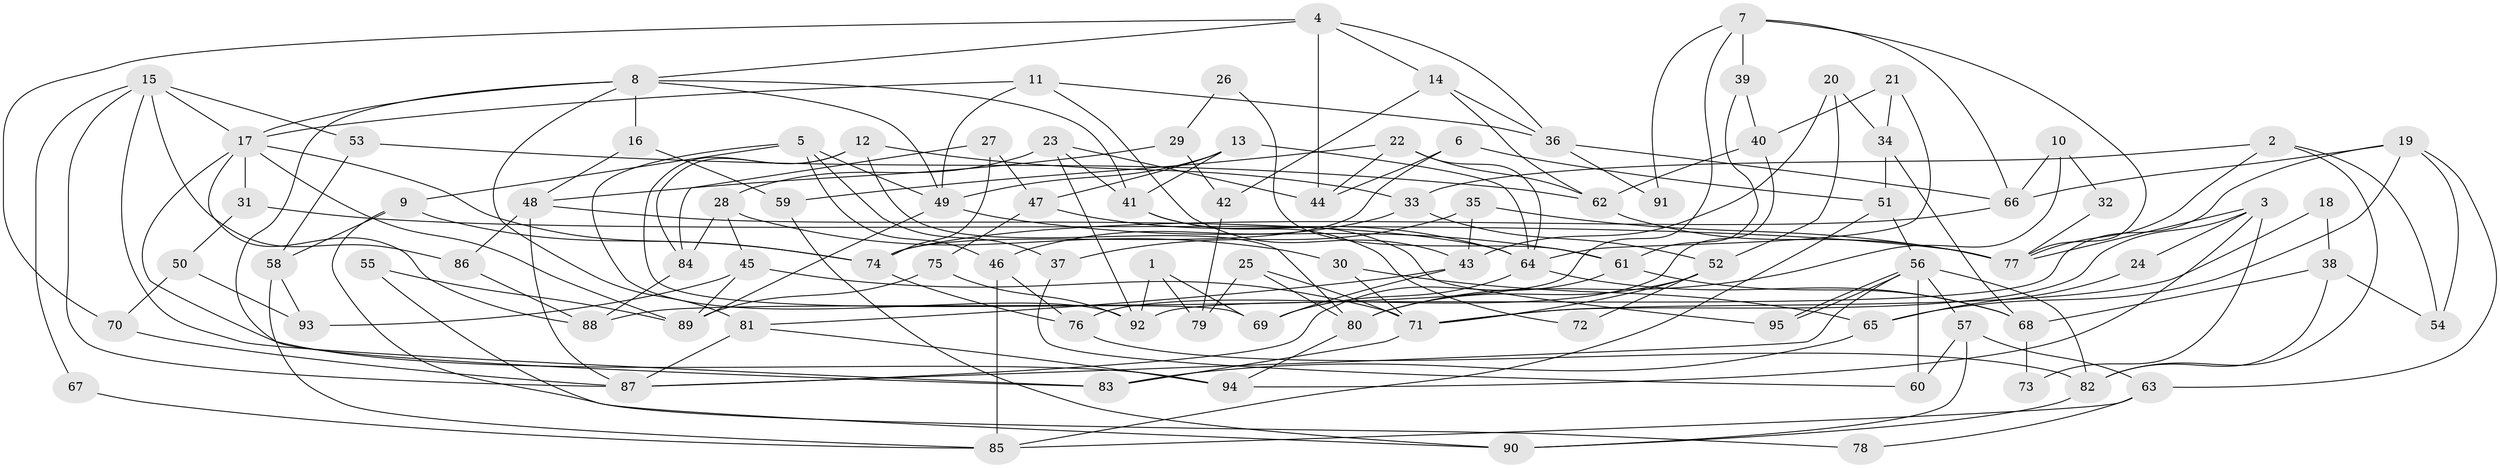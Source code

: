 // coarse degree distribution, {5: 0.17543859649122806, 4: 0.15789473684210525, 18: 0.017543859649122806, 8: 0.07017543859649122, 7: 0.10526315789473684, 6: 0.12280701754385964, 2: 0.07017543859649122, 3: 0.24561403508771928, 9: 0.03508771929824561}
// Generated by graph-tools (version 1.1) at 2025/19/03/04/25 18:19:02]
// undirected, 95 vertices, 190 edges
graph export_dot {
graph [start="1"]
  node [color=gray90,style=filled];
  1;
  2;
  3;
  4;
  5;
  6;
  7;
  8;
  9;
  10;
  11;
  12;
  13;
  14;
  15;
  16;
  17;
  18;
  19;
  20;
  21;
  22;
  23;
  24;
  25;
  26;
  27;
  28;
  29;
  30;
  31;
  32;
  33;
  34;
  35;
  36;
  37;
  38;
  39;
  40;
  41;
  42;
  43;
  44;
  45;
  46;
  47;
  48;
  49;
  50;
  51;
  52;
  53;
  54;
  55;
  56;
  57;
  58;
  59;
  60;
  61;
  62;
  63;
  64;
  65;
  66;
  67;
  68;
  69;
  70;
  71;
  72;
  73;
  74;
  75;
  76;
  77;
  78;
  79;
  80;
  81;
  82;
  83;
  84;
  85;
  86;
  87;
  88;
  89;
  90;
  91;
  92;
  93;
  94;
  95;
  1 -- 92;
  1 -- 69;
  1 -- 79;
  2 -- 82;
  2 -- 77;
  2 -- 33;
  2 -- 54;
  3 -- 94;
  3 -- 71;
  3 -- 24;
  3 -- 73;
  3 -- 77;
  4 -- 8;
  4 -- 14;
  4 -- 36;
  4 -- 44;
  4 -- 70;
  5 -- 37;
  5 -- 49;
  5 -- 9;
  5 -- 46;
  5 -- 92;
  6 -- 44;
  6 -- 74;
  6 -- 51;
  7 -- 88;
  7 -- 39;
  7 -- 66;
  7 -- 77;
  7 -- 91;
  8 -- 17;
  8 -- 81;
  8 -- 16;
  8 -- 41;
  8 -- 49;
  8 -- 83;
  9 -- 58;
  9 -- 74;
  9 -- 78;
  10 -- 66;
  10 -- 80;
  10 -- 32;
  11 -- 49;
  11 -- 36;
  11 -- 17;
  11 -- 43;
  12 -- 84;
  12 -- 33;
  12 -- 69;
  12 -- 80;
  13 -- 64;
  13 -- 47;
  13 -- 41;
  13 -- 49;
  14 -- 36;
  14 -- 62;
  14 -- 42;
  15 -- 87;
  15 -- 83;
  15 -- 17;
  15 -- 53;
  15 -- 67;
  15 -- 86;
  16 -- 48;
  16 -- 59;
  17 -- 31;
  17 -- 74;
  17 -- 88;
  17 -- 89;
  17 -- 94;
  18 -- 38;
  18 -- 71;
  19 -- 66;
  19 -- 92;
  19 -- 54;
  19 -- 63;
  19 -- 65;
  20 -- 52;
  20 -- 43;
  20 -- 34;
  21 -- 34;
  21 -- 40;
  21 -- 64;
  22 -- 62;
  22 -- 44;
  22 -- 59;
  22 -- 64;
  23 -- 41;
  23 -- 28;
  23 -- 44;
  23 -- 92;
  24 -- 65;
  25 -- 71;
  25 -- 80;
  25 -- 79;
  26 -- 29;
  26 -- 61;
  27 -- 74;
  27 -- 47;
  27 -- 84;
  28 -- 84;
  28 -- 30;
  28 -- 45;
  29 -- 48;
  29 -- 42;
  30 -- 71;
  30 -- 65;
  31 -- 77;
  31 -- 50;
  32 -- 77;
  33 -- 46;
  33 -- 52;
  34 -- 51;
  34 -- 68;
  35 -- 77;
  35 -- 43;
  35 -- 37;
  36 -- 66;
  36 -- 91;
  37 -- 60;
  38 -- 54;
  38 -- 68;
  38 -- 82;
  39 -- 61;
  39 -- 40;
  40 -- 76;
  40 -- 62;
  41 -- 72;
  41 -- 95;
  42 -- 79;
  43 -- 69;
  43 -- 81;
  45 -- 89;
  45 -- 71;
  45 -- 93;
  46 -- 76;
  46 -- 85;
  47 -- 75;
  47 -- 64;
  48 -- 64;
  48 -- 87;
  48 -- 86;
  49 -- 61;
  49 -- 89;
  50 -- 70;
  50 -- 93;
  51 -- 56;
  51 -- 85;
  52 -- 80;
  52 -- 71;
  52 -- 72;
  53 -- 58;
  53 -- 62;
  55 -- 90;
  55 -- 89;
  56 -- 95;
  56 -- 95;
  56 -- 57;
  56 -- 60;
  56 -- 82;
  56 -- 87;
  57 -- 90;
  57 -- 63;
  57 -- 60;
  58 -- 85;
  58 -- 93;
  59 -- 90;
  61 -- 68;
  61 -- 87;
  62 -- 77;
  63 -- 85;
  63 -- 78;
  64 -- 68;
  64 -- 69;
  65 -- 83;
  66 -- 74;
  67 -- 85;
  68 -- 73;
  70 -- 87;
  71 -- 83;
  74 -- 76;
  75 -- 89;
  75 -- 92;
  76 -- 82;
  80 -- 94;
  81 -- 87;
  81 -- 94;
  82 -- 90;
  84 -- 88;
  86 -- 88;
}

